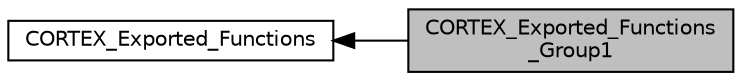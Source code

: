 digraph "CORTEX_Exported_Functions_Group1"
{
  edge [fontname="Helvetica",fontsize="10",labelfontname="Helvetica",labelfontsize="10"];
  node [fontname="Helvetica",fontsize="10",shape=record];
  rankdir=LR;
  Node1 [label="CORTEX_Exported_Functions",height=0.2,width=0.4,color="black", fillcolor="white", style="filled",URL="$group___c_o_r_t_e_x___exported___functions.html"];
  Node0 [label="CORTEX_Exported_Functions\l_Group1",height=0.2,width=0.4,color="black", fillcolor="grey75", style="filled", fontcolor="black"];
  Node1->Node0 [shape=plaintext, dir="back", style="solid"];
}
